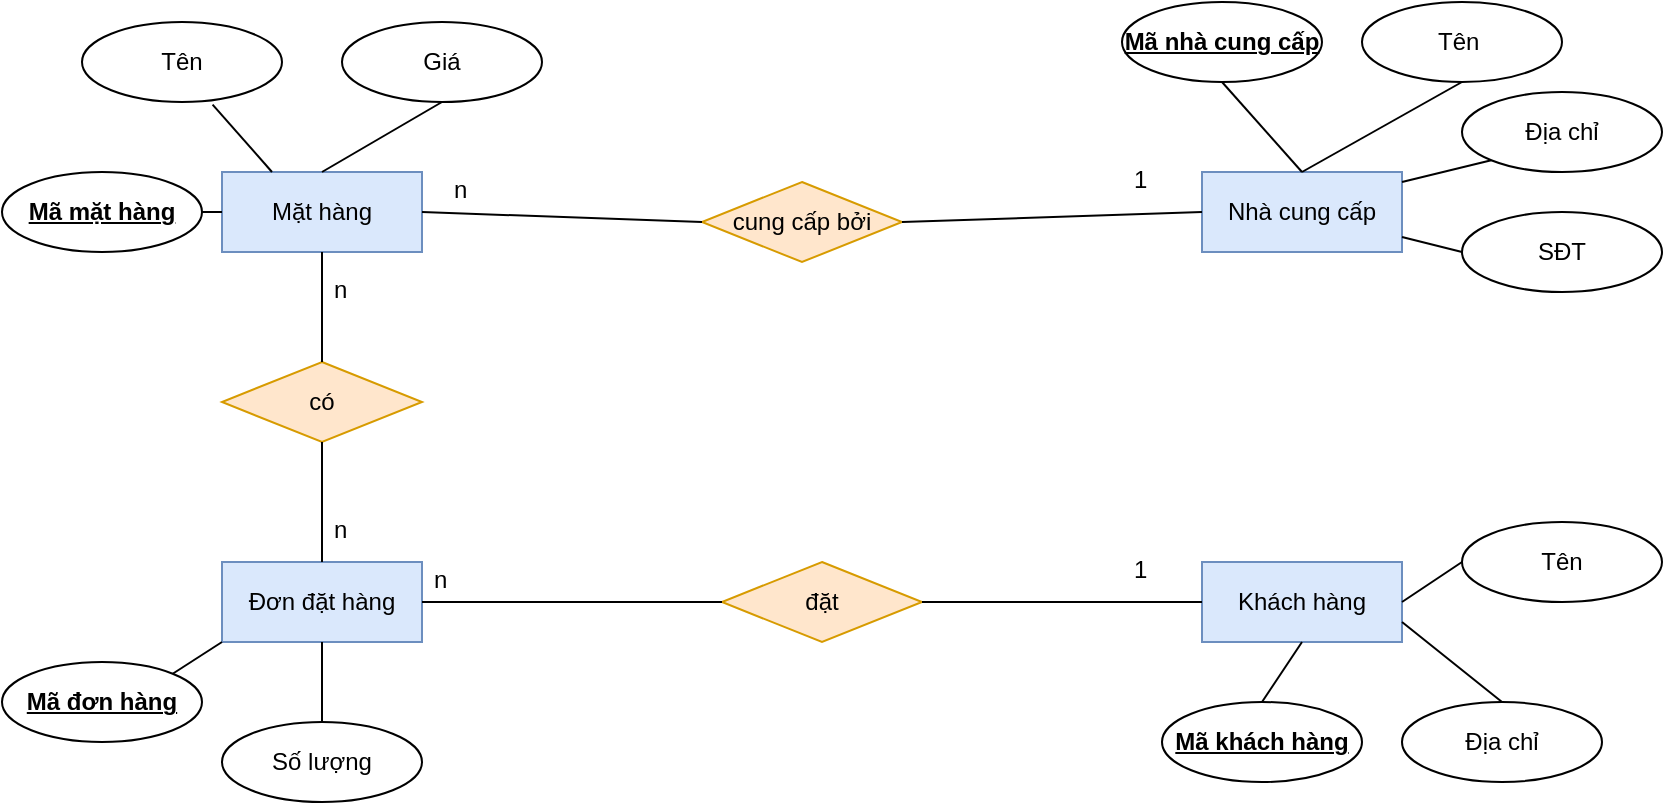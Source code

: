 <mxfile version="14.8.6" type="github" pages="2">
  <diagram id="mv8RBhBeNP8rz2Sbl9xh" name="Page-1">
    <mxGraphModel dx="1609" dy="421" grid="1" gridSize="10" guides="1" tooltips="1" connect="1" arrows="1" fold="1" page="1" pageScale="1" pageWidth="827" pageHeight="1169" math="0" shadow="0">
      <root>
        <mxCell id="0" />
        <mxCell id="1" parent="0" />
        <mxCell id="IXatOdltlv221_80leF_-1" value="Đơn đặt hàng" style="whiteSpace=wrap;html=1;align=center;fillColor=#dae8fc;strokeColor=#6c8ebf;" parent="1" vertex="1">
          <mxGeometry x="100" y="760" width="100" height="40" as="geometry" />
        </mxCell>
        <mxCell id="IXatOdltlv221_80leF_-2" value="Khách hàng" style="whiteSpace=wrap;html=1;align=center;fillColor=#dae8fc;strokeColor=#6c8ebf;" parent="1" vertex="1">
          <mxGeometry x="590" y="760" width="100" height="40" as="geometry" />
        </mxCell>
        <mxCell id="IXatOdltlv221_80leF_-3" value="Nhà cung cấp" style="whiteSpace=wrap;html=1;align=center;fillColor=#dae8fc;strokeColor=#6c8ebf;" parent="1" vertex="1">
          <mxGeometry x="590" y="565" width="100" height="40" as="geometry" />
        </mxCell>
        <mxCell id="IXatOdltlv221_80leF_-4" value="Mặt hàng" style="whiteSpace=wrap;html=1;align=center;fillColor=#dae8fc;strokeColor=#6c8ebf;" parent="1" vertex="1">
          <mxGeometry x="100" y="565" width="100" height="40" as="geometry" />
        </mxCell>
        <mxCell id="IXatOdltlv221_80leF_-6" value="cung cấp bởi" style="shape=rhombus;perimeter=rhombusPerimeter;whiteSpace=wrap;html=1;align=center;fillColor=#ffe6cc;strokeColor=#d79b00;" parent="1" vertex="1">
          <mxGeometry x="340" y="570" width="100" height="40" as="geometry" />
        </mxCell>
        <mxCell id="IXatOdltlv221_80leF_-8" value="có" style="shape=rhombus;perimeter=rhombusPerimeter;whiteSpace=wrap;html=1;align=center;fillColor=#ffe6cc;strokeColor=#d79b00;" parent="1" vertex="1">
          <mxGeometry x="100" y="660" width="100" height="40" as="geometry" />
        </mxCell>
        <mxCell id="IXatOdltlv221_80leF_-9" value="đặt" style="shape=rhombus;perimeter=rhombusPerimeter;whiteSpace=wrap;html=1;align=center;fillColor=#ffe6cc;strokeColor=#d79b00;" parent="1" vertex="1">
          <mxGeometry x="350" y="760" width="100" height="40" as="geometry" />
        </mxCell>
        <mxCell id="IXatOdltlv221_80leF_-10" value="" style="endArrow=none;html=1;rounded=0;exitX=1;exitY=0.5;exitDx=0;exitDy=0;entryX=0;entryY=0.5;entryDx=0;entryDy=0;" parent="1" source="IXatOdltlv221_80leF_-1" target="IXatOdltlv221_80leF_-9" edge="1">
          <mxGeometry relative="1" as="geometry">
            <mxPoint x="320" y="650" as="sourcePoint" />
            <mxPoint x="480" y="650" as="targetPoint" />
          </mxGeometry>
        </mxCell>
        <mxCell id="IXatOdltlv221_80leF_-11" value="" style="endArrow=none;html=1;rounded=0;exitX=0.5;exitY=1;exitDx=0;exitDy=0;entryX=0.5;entryY=0;entryDx=0;entryDy=0;" parent="1" source="IXatOdltlv221_80leF_-4" target="IXatOdltlv221_80leF_-8" edge="1">
          <mxGeometry relative="1" as="geometry">
            <mxPoint x="330" y="660" as="sourcePoint" />
            <mxPoint x="490" y="660" as="targetPoint" />
          </mxGeometry>
        </mxCell>
        <mxCell id="IXatOdltlv221_80leF_-12" value="" style="endArrow=none;html=1;rounded=0;exitX=0.5;exitY=0;exitDx=0;exitDy=0;" parent="1" source="IXatOdltlv221_80leF_-1" target="IXatOdltlv221_80leF_-8" edge="1">
          <mxGeometry relative="1" as="geometry">
            <mxPoint x="340" y="670" as="sourcePoint" />
            <mxPoint x="500" y="670" as="targetPoint" />
          </mxGeometry>
        </mxCell>
        <mxCell id="IXatOdltlv221_80leF_-13" value="" style="endArrow=none;html=1;rounded=0;exitX=1;exitY=0.5;exitDx=0;exitDy=0;entryX=0;entryY=0.5;entryDx=0;entryDy=0;" parent="1" source="IXatOdltlv221_80leF_-4" target="IXatOdltlv221_80leF_-6" edge="1">
          <mxGeometry relative="1" as="geometry">
            <mxPoint x="350" y="680" as="sourcePoint" />
            <mxPoint x="510" y="680" as="targetPoint" />
          </mxGeometry>
        </mxCell>
        <mxCell id="IXatOdltlv221_80leF_-14" value="" style="endArrow=none;html=1;rounded=0;exitX=1;exitY=0.5;exitDx=0;exitDy=0;entryX=0;entryY=0.5;entryDx=0;entryDy=0;" parent="1" source="IXatOdltlv221_80leF_-6" target="IXatOdltlv221_80leF_-3" edge="1">
          <mxGeometry relative="1" as="geometry">
            <mxPoint x="360" y="690" as="sourcePoint" />
            <mxPoint x="520" y="690" as="targetPoint" />
          </mxGeometry>
        </mxCell>
        <mxCell id="IXatOdltlv221_80leF_-15" value="" style="endArrow=none;html=1;rounded=0;exitX=1;exitY=0.5;exitDx=0;exitDy=0;entryX=0;entryY=0.5;entryDx=0;entryDy=0;" parent="1" source="IXatOdltlv221_80leF_-9" target="IXatOdltlv221_80leF_-2" edge="1">
          <mxGeometry relative="1" as="geometry">
            <mxPoint x="370" y="700" as="sourcePoint" />
            <mxPoint x="530" y="700" as="targetPoint" />
          </mxGeometry>
        </mxCell>
        <mxCell id="IXatOdltlv221_80leF_-17" value="SĐT" style="ellipse;whiteSpace=wrap;html=1;align=center;" parent="1" vertex="1">
          <mxGeometry x="720" y="585" width="100" height="40" as="geometry" />
        </mxCell>
        <mxCell id="IXatOdltlv221_80leF_-18" value="Địa chỉ" style="ellipse;whiteSpace=wrap;html=1;align=center;" parent="1" vertex="1">
          <mxGeometry x="720" y="525" width="100" height="40" as="geometry" />
        </mxCell>
        <mxCell id="IXatOdltlv221_80leF_-19" value="Tên&amp;nbsp;" style="ellipse;whiteSpace=wrap;html=1;align=center;" parent="1" vertex="1">
          <mxGeometry x="670" y="480" width="100" height="40" as="geometry" />
        </mxCell>
        <mxCell id="IXatOdltlv221_80leF_-20" value="Tên" style="ellipse;whiteSpace=wrap;html=1;align=center;" parent="1" vertex="1">
          <mxGeometry x="30" y="490" width="100" height="40" as="geometry" />
        </mxCell>
        <mxCell id="IXatOdltlv221_80leF_-21" value="Giá" style="ellipse;whiteSpace=wrap;html=1;align=center;" parent="1" vertex="1">
          <mxGeometry x="160" y="490" width="100" height="40" as="geometry" />
        </mxCell>
        <mxCell id="IXatOdltlv221_80leF_-23" value="Số lượng" style="ellipse;whiteSpace=wrap;html=1;align=center;" parent="1" vertex="1">
          <mxGeometry x="100" y="840" width="100" height="40" as="geometry" />
        </mxCell>
        <mxCell id="IXatOdltlv221_80leF_-24" value="1" style="text;strokeColor=none;fillColor=none;spacingLeft=4;spacingRight=4;overflow=hidden;rotatable=0;points=[[0,0.5],[1,0.5]];portConstraint=eastwest;fontSize=12;" parent="1" vertex="1">
          <mxGeometry x="550" y="750" width="40" height="30" as="geometry" />
        </mxCell>
        <mxCell id="IXatOdltlv221_80leF_-25" value="n" style="text;strokeColor=none;fillColor=none;spacingLeft=4;spacingRight=4;overflow=hidden;rotatable=0;points=[[0,0.5],[1,0.5]];portConstraint=eastwest;fontSize=12;" parent="1" vertex="1">
          <mxGeometry x="150" y="730" width="40" height="30" as="geometry" />
        </mxCell>
        <mxCell id="IXatOdltlv221_80leF_-26" value="n" style="text;strokeColor=none;fillColor=none;spacingLeft=4;spacingRight=4;overflow=hidden;rotatable=0;points=[[0,0.5],[1,0.5]];portConstraint=eastwest;fontSize=12;" parent="1" vertex="1">
          <mxGeometry x="150" y="610" width="40" height="30" as="geometry" />
        </mxCell>
        <mxCell id="IXatOdltlv221_80leF_-27" value="n" style="text;strokeColor=none;fillColor=none;spacingLeft=4;spacingRight=4;overflow=hidden;rotatable=0;points=[[0,0.5],[1,0.5]];portConstraint=eastwest;fontSize=12;" parent="1" vertex="1">
          <mxGeometry x="210" y="560" width="40" height="30" as="geometry" />
        </mxCell>
        <mxCell id="IXatOdltlv221_80leF_-28" value="1" style="text;strokeColor=none;fillColor=none;spacingLeft=4;spacingRight=4;overflow=hidden;rotatable=0;points=[[0,0.5],[1,0.5]];portConstraint=eastwest;fontSize=12;" parent="1" vertex="1">
          <mxGeometry x="550" y="555" width="40" height="30" as="geometry" />
        </mxCell>
        <mxCell id="IXatOdltlv221_80leF_-29" value="n" style="text;strokeColor=none;fillColor=none;spacingLeft=4;spacingRight=4;overflow=hidden;rotatable=0;points=[[0,0.5],[1,0.5]];portConstraint=eastwest;fontSize=12;" parent="1" vertex="1">
          <mxGeometry x="200" y="755" width="40" height="20" as="geometry" />
        </mxCell>
        <mxCell id="IXatOdltlv221_80leF_-31" value="" style="endArrow=none;html=1;rounded=0;exitX=0.5;exitY=1;exitDx=0;exitDy=0;entryX=0.5;entryY=0;entryDx=0;entryDy=0;" parent="1" source="IXatOdltlv221_80leF_-1" target="IXatOdltlv221_80leF_-23" edge="1">
          <mxGeometry relative="1" as="geometry">
            <mxPoint x="320" y="750" as="sourcePoint" />
            <mxPoint x="480" y="750" as="targetPoint" />
          </mxGeometry>
        </mxCell>
        <mxCell id="IXatOdltlv221_80leF_-33" value="" style="endArrow=none;html=1;rounded=0;exitX=0.653;exitY=1.033;exitDx=0;exitDy=0;entryX=0.25;entryY=0;entryDx=0;entryDy=0;exitPerimeter=0;" parent="1" source="IXatOdltlv221_80leF_-20" target="IXatOdltlv221_80leF_-4" edge="1">
          <mxGeometry relative="1" as="geometry">
            <mxPoint x="160" y="810" as="sourcePoint" />
            <mxPoint x="160" y="850" as="targetPoint" />
          </mxGeometry>
        </mxCell>
        <mxCell id="IXatOdltlv221_80leF_-34" value="" style="endArrow=none;html=1;rounded=0;exitX=0.5;exitY=1;exitDx=0;exitDy=0;entryX=0.5;entryY=0;entryDx=0;entryDy=0;" parent="1" source="IXatOdltlv221_80leF_-19" target="IXatOdltlv221_80leF_-3" edge="1">
          <mxGeometry relative="1" as="geometry">
            <mxPoint x="170" y="820" as="sourcePoint" />
            <mxPoint x="170" y="860" as="targetPoint" />
          </mxGeometry>
        </mxCell>
        <mxCell id="IXatOdltlv221_80leF_-35" value="" style="endArrow=none;html=1;rounded=0;exitX=0.5;exitY=1;exitDx=0;exitDy=0;entryX=0.5;entryY=0;entryDx=0;entryDy=0;" parent="1" source="IXatOdltlv221_80leF_-21" target="IXatOdltlv221_80leF_-4" edge="1">
          <mxGeometry relative="1" as="geometry">
            <mxPoint x="180" y="830" as="sourcePoint" />
            <mxPoint x="180" y="870" as="targetPoint" />
          </mxGeometry>
        </mxCell>
        <mxCell id="IXatOdltlv221_80leF_-36" value="" style="endArrow=none;html=1;rounded=0;exitX=0;exitY=1;exitDx=0;exitDy=0;" parent="1" source="IXatOdltlv221_80leF_-18" edge="1">
          <mxGeometry relative="1" as="geometry">
            <mxPoint x="190" y="840" as="sourcePoint" />
            <mxPoint x="690" y="570" as="targetPoint" />
          </mxGeometry>
        </mxCell>
        <mxCell id="IXatOdltlv221_80leF_-37" value="" style="endArrow=none;html=1;rounded=0;exitX=0;exitY=0.5;exitDx=0;exitDy=0;" parent="1" source="IXatOdltlv221_80leF_-17" target="IXatOdltlv221_80leF_-3" edge="1">
          <mxGeometry relative="1" as="geometry">
            <mxPoint x="200" y="850" as="sourcePoint" />
            <mxPoint x="200" y="890" as="targetPoint" />
          </mxGeometry>
        </mxCell>
        <mxCell id="IXatOdltlv221_80leF_-38" value="Tên" style="ellipse;whiteSpace=wrap;html=1;align=center;" parent="1" vertex="1">
          <mxGeometry x="720" y="740" width="100" height="40" as="geometry" />
        </mxCell>
        <mxCell id="IXatOdltlv221_80leF_-39" value="Địa chỉ" style="ellipse;whiteSpace=wrap;html=1;align=center;" parent="1" vertex="1">
          <mxGeometry x="690" y="830" width="100" height="40" as="geometry" />
        </mxCell>
        <mxCell id="IXatOdltlv221_80leF_-41" value="" style="endArrow=none;html=1;rounded=0;entryX=1;entryY=0.75;entryDx=0;entryDy=0;exitX=0.5;exitY=0;exitDx=0;exitDy=0;" parent="1" source="IXatOdltlv221_80leF_-39" target="IXatOdltlv221_80leF_-2" edge="1">
          <mxGeometry relative="1" as="geometry">
            <mxPoint x="730" y="830" as="sourcePoint" />
            <mxPoint x="160" y="850" as="targetPoint" />
          </mxGeometry>
        </mxCell>
        <mxCell id="IXatOdltlv221_80leF_-42" value="" style="endArrow=none;html=1;rounded=0;exitX=0;exitY=0.5;exitDx=0;exitDy=0;entryX=1;entryY=0.5;entryDx=0;entryDy=0;" parent="1" source="IXatOdltlv221_80leF_-38" target="IXatOdltlv221_80leF_-2" edge="1">
          <mxGeometry relative="1" as="geometry">
            <mxPoint x="170" y="820" as="sourcePoint" />
            <mxPoint x="170" y="860" as="targetPoint" />
          </mxGeometry>
        </mxCell>
        <mxCell id="IXatOdltlv221_80leF_-44" value="Mã đơn hàng" style="ellipse;whiteSpace=wrap;html=1;align=center;fontStyle=5;" parent="1" vertex="1">
          <mxGeometry x="-10" y="810" width="100" height="40" as="geometry" />
        </mxCell>
        <mxCell id="IXatOdltlv221_80leF_-45" value="Mã nhà cung cấp" style="ellipse;whiteSpace=wrap;html=1;align=center;fontStyle=5;" parent="1" vertex="1">
          <mxGeometry x="550" y="480" width="100" height="40" as="geometry" />
        </mxCell>
        <mxCell id="IXatOdltlv221_80leF_-46" value="Mã mặt hàng" style="ellipse;whiteSpace=wrap;html=1;align=center;fontStyle=5;" parent="1" vertex="1">
          <mxGeometry x="-10" y="565" width="100" height="40" as="geometry" />
        </mxCell>
        <mxCell id="IXatOdltlv221_80leF_-48" value="Mã khách hàng" style="ellipse;whiteSpace=wrap;html=1;align=center;fontStyle=5;" parent="1" vertex="1">
          <mxGeometry x="570" y="830" width="100" height="40" as="geometry" />
        </mxCell>
        <mxCell id="IXatOdltlv221_80leF_-50" value="" style="endArrow=none;html=1;rounded=0;exitX=1;exitY=0;exitDx=0;exitDy=0;entryX=0;entryY=1;entryDx=0;entryDy=0;" parent="1" source="IXatOdltlv221_80leF_-44" target="IXatOdltlv221_80leF_-1" edge="1">
          <mxGeometry relative="1" as="geometry">
            <mxPoint x="160" y="810" as="sourcePoint" />
            <mxPoint x="160" y="850" as="targetPoint" />
          </mxGeometry>
        </mxCell>
        <mxCell id="IXatOdltlv221_80leF_-51" value="" style="endArrow=none;html=1;rounded=0;exitX=1;exitY=0.5;exitDx=0;exitDy=0;entryX=0;entryY=0.5;entryDx=0;entryDy=0;" parent="1" source="IXatOdltlv221_80leF_-46" target="IXatOdltlv221_80leF_-4" edge="1">
          <mxGeometry relative="1" as="geometry">
            <mxPoint x="170" y="820" as="sourcePoint" />
            <mxPoint x="170" y="860" as="targetPoint" />
          </mxGeometry>
        </mxCell>
        <mxCell id="IXatOdltlv221_80leF_-52" value="" style="endArrow=none;html=1;rounded=0;exitX=0.5;exitY=1;exitDx=0;exitDy=0;entryX=0.5;entryY=0;entryDx=0;entryDy=0;" parent="1" source="IXatOdltlv221_80leF_-45" target="IXatOdltlv221_80leF_-3" edge="1">
          <mxGeometry relative="1" as="geometry">
            <mxPoint x="180" y="830" as="sourcePoint" />
            <mxPoint x="180" y="870" as="targetPoint" />
          </mxGeometry>
        </mxCell>
        <mxCell id="IXatOdltlv221_80leF_-53" value="" style="endArrow=none;html=1;rounded=0;exitX=0.5;exitY=1;exitDx=0;exitDy=0;entryX=0.5;entryY=0;entryDx=0;entryDy=0;" parent="1" source="IXatOdltlv221_80leF_-2" target="IXatOdltlv221_80leF_-48" edge="1">
          <mxGeometry relative="1" as="geometry">
            <mxPoint x="190" y="840" as="sourcePoint" />
            <mxPoint x="190" y="880" as="targetPoint" />
          </mxGeometry>
        </mxCell>
      </root>
    </mxGraphModel>
  </diagram>
  <diagram id="XjlvxOo7t_Dg8KdTtVGc" name="Page-2">
    <mxGraphModel dx="782" dy="421" grid="1" gridSize="10" guides="1" tooltips="1" connect="1" arrows="1" fold="1" page="1" pageScale="1" pageWidth="827" pageHeight="1169" math="0" shadow="0">
      <root>
        <mxCell id="LY6R_Js-3bQTXguNfcxW-0" />
        <mxCell id="LY6R_Js-3bQTXguNfcxW-1" parent="LY6R_Js-3bQTXguNfcxW-0" />
        <mxCell id="LY6R_Js-3bQTXguNfcxW-2" value="Nhà cung cấp" style="shape=table;startSize=30;container=1;collapsible=1;childLayout=tableLayout;fixedRows=1;rowLines=0;fontStyle=1;align=center;resizeLast=1;" vertex="1" parent="LY6R_Js-3bQTXguNfcxW-1">
          <mxGeometry x="150" y="600" width="180" height="160" as="geometry" />
        </mxCell>
        <mxCell id="LY6R_Js-3bQTXguNfcxW-3" value="" style="shape=partialRectangle;collapsible=0;dropTarget=0;pointerEvents=0;fillColor=none;top=0;left=0;bottom=1;right=0;points=[[0,0.5],[1,0.5]];portConstraint=eastwest;" vertex="1" parent="LY6R_Js-3bQTXguNfcxW-2">
          <mxGeometry y="30" width="180" height="30" as="geometry" />
        </mxCell>
        <mxCell id="LY6R_Js-3bQTXguNfcxW-4" value="PK" style="shape=partialRectangle;connectable=0;fillColor=none;top=0;left=0;bottom=0;right=0;fontStyle=1;overflow=hidden;" vertex="1" parent="LY6R_Js-3bQTXguNfcxW-3">
          <mxGeometry width="30" height="30" as="geometry" />
        </mxCell>
        <mxCell id="LY6R_Js-3bQTXguNfcxW-5" value="Mã nhà cung cấp" style="shape=partialRectangle;connectable=0;fillColor=none;top=0;left=0;bottom=0;right=0;align=left;spacingLeft=6;fontStyle=5;overflow=hidden;" vertex="1" parent="LY6R_Js-3bQTXguNfcxW-3">
          <mxGeometry x="30" width="150" height="30" as="geometry" />
        </mxCell>
        <mxCell id="LY6R_Js-3bQTXguNfcxW-6" value="" style="shape=partialRectangle;collapsible=0;dropTarget=0;pointerEvents=0;fillColor=none;top=0;left=0;bottom=0;right=0;points=[[0,0.5],[1,0.5]];portConstraint=eastwest;" vertex="1" parent="LY6R_Js-3bQTXguNfcxW-2">
          <mxGeometry y="60" width="180" height="30" as="geometry" />
        </mxCell>
        <mxCell id="LY6R_Js-3bQTXguNfcxW-7" value="" style="shape=partialRectangle;connectable=0;fillColor=none;top=0;left=0;bottom=0;right=0;editable=1;overflow=hidden;" vertex="1" parent="LY6R_Js-3bQTXguNfcxW-6">
          <mxGeometry width="30" height="30" as="geometry" />
        </mxCell>
        <mxCell id="LY6R_Js-3bQTXguNfcxW-8" value="Tên nhà cung cấp" style="shape=partialRectangle;connectable=0;fillColor=none;top=0;left=0;bottom=0;right=0;align=left;spacingLeft=6;overflow=hidden;" vertex="1" parent="LY6R_Js-3bQTXguNfcxW-6">
          <mxGeometry x="30" width="150" height="30" as="geometry" />
        </mxCell>
        <mxCell id="LY6R_Js-3bQTXguNfcxW-9" value="" style="shape=partialRectangle;collapsible=0;dropTarget=0;pointerEvents=0;fillColor=none;top=0;left=0;bottom=0;right=0;points=[[0,0.5],[1,0.5]];portConstraint=eastwest;" vertex="1" parent="LY6R_Js-3bQTXguNfcxW-2">
          <mxGeometry y="90" width="180" height="30" as="geometry" />
        </mxCell>
        <mxCell id="LY6R_Js-3bQTXguNfcxW-10" value="" style="shape=partialRectangle;connectable=0;fillColor=none;top=0;left=0;bottom=0;right=0;editable=1;overflow=hidden;" vertex="1" parent="LY6R_Js-3bQTXguNfcxW-9">
          <mxGeometry width="30" height="30" as="geometry" />
        </mxCell>
        <mxCell id="LY6R_Js-3bQTXguNfcxW-11" value="Địa chỉ " style="shape=partialRectangle;connectable=0;fillColor=none;top=0;left=0;bottom=0;right=0;align=left;spacingLeft=6;overflow=hidden;" vertex="1" parent="LY6R_Js-3bQTXguNfcxW-9">
          <mxGeometry x="30" width="150" height="30" as="geometry" />
        </mxCell>
        <mxCell id="LY6R_Js-3bQTXguNfcxW-12" value="" style="shape=partialRectangle;collapsible=0;dropTarget=0;pointerEvents=0;fillColor=none;top=0;left=0;bottom=0;right=0;points=[[0,0.5],[1,0.5]];portConstraint=eastwest;" vertex="1" parent="LY6R_Js-3bQTXguNfcxW-2">
          <mxGeometry y="120" width="180" height="30" as="geometry" />
        </mxCell>
        <mxCell id="LY6R_Js-3bQTXguNfcxW-13" value="" style="shape=partialRectangle;connectable=0;fillColor=none;top=0;left=0;bottom=0;right=0;editable=1;overflow=hidden;" vertex="1" parent="LY6R_Js-3bQTXguNfcxW-12">
          <mxGeometry width="30" height="30" as="geometry" />
        </mxCell>
        <mxCell id="LY6R_Js-3bQTXguNfcxW-14" value="SĐT" style="shape=partialRectangle;connectable=0;fillColor=none;top=0;left=0;bottom=0;right=0;align=left;spacingLeft=6;overflow=hidden;" vertex="1" parent="LY6R_Js-3bQTXguNfcxW-12">
          <mxGeometry x="30" width="150" height="30" as="geometry" />
        </mxCell>
        <mxCell id="LY6R_Js-3bQTXguNfcxW-15" value="Mặt hàng" style="shape=table;startSize=30;container=1;collapsible=1;childLayout=tableLayout;fixedRows=1;rowLines=0;fontStyle=1;align=center;resizeLast=1;" vertex="1" parent="LY6R_Js-3bQTXguNfcxW-1">
          <mxGeometry x="540" y="590" width="180" height="160" as="geometry" />
        </mxCell>
        <mxCell id="LY6R_Js-3bQTXguNfcxW-16" value="" style="shape=partialRectangle;collapsible=0;dropTarget=0;pointerEvents=0;fillColor=none;top=0;left=0;bottom=1;right=0;points=[[0,0.5],[1,0.5]];portConstraint=eastwest;" vertex="1" parent="LY6R_Js-3bQTXguNfcxW-15">
          <mxGeometry y="30" width="180" height="30" as="geometry" />
        </mxCell>
        <mxCell id="LY6R_Js-3bQTXguNfcxW-17" value="PK" style="shape=partialRectangle;connectable=0;fillColor=none;top=0;left=0;bottom=0;right=0;fontStyle=1;overflow=hidden;" vertex="1" parent="LY6R_Js-3bQTXguNfcxW-16">
          <mxGeometry width="30" height="30" as="geometry" />
        </mxCell>
        <mxCell id="LY6R_Js-3bQTXguNfcxW-18" value="Mã mặt hàng" style="shape=partialRectangle;connectable=0;fillColor=none;top=0;left=0;bottom=0;right=0;align=left;spacingLeft=6;fontStyle=5;overflow=hidden;" vertex="1" parent="LY6R_Js-3bQTXguNfcxW-16">
          <mxGeometry x="30" width="150" height="30" as="geometry" />
        </mxCell>
        <mxCell id="LY6R_Js-3bQTXguNfcxW-19" value="" style="shape=partialRectangle;collapsible=0;dropTarget=0;pointerEvents=0;fillColor=none;top=0;left=0;bottom=0;right=0;points=[[0,0.5],[1,0.5]];portConstraint=eastwest;" vertex="1" parent="LY6R_Js-3bQTXguNfcxW-15">
          <mxGeometry y="60" width="180" height="30" as="geometry" />
        </mxCell>
        <mxCell id="LY6R_Js-3bQTXguNfcxW-20" value="" style="shape=partialRectangle;connectable=0;fillColor=none;top=0;left=0;bottom=0;right=0;editable=1;overflow=hidden;" vertex="1" parent="LY6R_Js-3bQTXguNfcxW-19">
          <mxGeometry width="30" height="30" as="geometry" />
        </mxCell>
        <mxCell id="LY6R_Js-3bQTXguNfcxW-21" value="Tên mặt hàng" style="shape=partialRectangle;connectable=0;fillColor=none;top=0;left=0;bottom=0;right=0;align=left;spacingLeft=6;overflow=hidden;" vertex="1" parent="LY6R_Js-3bQTXguNfcxW-19">
          <mxGeometry x="30" width="150" height="30" as="geometry" />
        </mxCell>
        <mxCell id="LY6R_Js-3bQTXguNfcxW-22" value="" style="shape=partialRectangle;collapsible=0;dropTarget=0;pointerEvents=0;fillColor=none;top=0;left=0;bottom=0;right=0;points=[[0,0.5],[1,0.5]];portConstraint=eastwest;" vertex="1" parent="LY6R_Js-3bQTXguNfcxW-15">
          <mxGeometry y="90" width="180" height="30" as="geometry" />
        </mxCell>
        <mxCell id="LY6R_Js-3bQTXguNfcxW-23" value="" style="shape=partialRectangle;connectable=0;fillColor=none;top=0;left=0;bottom=0;right=0;editable=1;overflow=hidden;" vertex="1" parent="LY6R_Js-3bQTXguNfcxW-22">
          <mxGeometry width="30" height="30" as="geometry" />
        </mxCell>
        <mxCell id="LY6R_Js-3bQTXguNfcxW-24" value="Giá" style="shape=partialRectangle;connectable=0;fillColor=none;top=0;left=0;bottom=0;right=0;align=left;spacingLeft=6;overflow=hidden;" vertex="1" parent="LY6R_Js-3bQTXguNfcxW-22">
          <mxGeometry x="30" width="150" height="30" as="geometry" />
        </mxCell>
        <mxCell id="LY6R_Js-3bQTXguNfcxW-25" value="" style="shape=partialRectangle;collapsible=0;dropTarget=0;pointerEvents=0;fillColor=none;top=0;left=0;bottom=0;right=0;points=[[0,0.5],[1,0.5]];portConstraint=eastwest;" vertex="1" parent="LY6R_Js-3bQTXguNfcxW-15">
          <mxGeometry y="120" width="180" height="30" as="geometry" />
        </mxCell>
        <mxCell id="LY6R_Js-3bQTXguNfcxW-26" value="FK" style="shape=partialRectangle;connectable=0;fillColor=none;top=0;left=0;bottom=0;right=0;editable=1;overflow=hidden;fontStyle=1" vertex="1" parent="LY6R_Js-3bQTXguNfcxW-25">
          <mxGeometry width="30" height="30" as="geometry" />
        </mxCell>
        <mxCell id="LY6R_Js-3bQTXguNfcxW-27" value="Mã nhà cung cấp" style="shape=partialRectangle;connectable=0;fillColor=none;top=0;left=0;bottom=0;right=0;align=left;spacingLeft=6;overflow=hidden;" vertex="1" parent="LY6R_Js-3bQTXguNfcxW-25">
          <mxGeometry x="30" width="150" height="30" as="geometry" />
        </mxCell>
        <mxCell id="LY6R_Js-3bQTXguNfcxW-28" value="Đơn đặt hàng" style="shape=table;startSize=30;container=1;collapsible=1;childLayout=tableLayout;fixedRows=1;rowLines=0;fontStyle=1;align=center;resizeLast=1;" vertex="1" parent="LY6R_Js-3bQTXguNfcxW-1">
          <mxGeometry x="150" y="780" width="180" height="130" as="geometry" />
        </mxCell>
        <mxCell id="LY6R_Js-3bQTXguNfcxW-29" value="" style="shape=partialRectangle;collapsible=0;dropTarget=0;pointerEvents=0;fillColor=none;top=0;left=0;bottom=1;right=0;points=[[0,0.5],[1,0.5]];portConstraint=eastwest;" vertex="1" parent="LY6R_Js-3bQTXguNfcxW-28">
          <mxGeometry y="30" width="180" height="30" as="geometry" />
        </mxCell>
        <mxCell id="LY6R_Js-3bQTXguNfcxW-30" value="PK" style="shape=partialRectangle;connectable=0;fillColor=none;top=0;left=0;bottom=0;right=0;fontStyle=1;overflow=hidden;" vertex="1" parent="LY6R_Js-3bQTXguNfcxW-29">
          <mxGeometry width="30" height="30" as="geometry" />
        </mxCell>
        <mxCell id="LY6R_Js-3bQTXguNfcxW-31" value="Mã đơn đặt hàng" style="shape=partialRectangle;connectable=0;fillColor=none;top=0;left=0;bottom=0;right=0;align=left;spacingLeft=6;fontStyle=5;overflow=hidden;" vertex="1" parent="LY6R_Js-3bQTXguNfcxW-29">
          <mxGeometry x="30" width="150" height="30" as="geometry" />
        </mxCell>
        <mxCell id="LY6R_Js-3bQTXguNfcxW-32" value="" style="shape=partialRectangle;collapsible=0;dropTarget=0;pointerEvents=0;fillColor=none;top=0;left=0;bottom=0;right=0;points=[[0,0.5],[1,0.5]];portConstraint=eastwest;" vertex="1" parent="LY6R_Js-3bQTXguNfcxW-28">
          <mxGeometry y="60" width="180" height="30" as="geometry" />
        </mxCell>
        <mxCell id="LY6R_Js-3bQTXguNfcxW-33" value="" style="shape=partialRectangle;connectable=0;fillColor=none;top=0;left=0;bottom=0;right=0;editable=1;overflow=hidden;" vertex="1" parent="LY6R_Js-3bQTXguNfcxW-32">
          <mxGeometry width="30" height="30" as="geometry" />
        </mxCell>
        <mxCell id="LY6R_Js-3bQTXguNfcxW-34" value="Số lượng" style="shape=partialRectangle;connectable=0;fillColor=none;top=0;left=0;bottom=0;right=0;align=left;spacingLeft=6;overflow=hidden;" vertex="1" parent="LY6R_Js-3bQTXguNfcxW-32">
          <mxGeometry x="30" width="150" height="30" as="geometry" />
        </mxCell>
        <mxCell id="LY6R_Js-3bQTXguNfcxW-35" value="" style="shape=partialRectangle;collapsible=0;dropTarget=0;pointerEvents=0;fillColor=none;top=0;left=0;bottom=0;right=0;points=[[0,0.5],[1,0.5]];portConstraint=eastwest;" vertex="1" parent="LY6R_Js-3bQTXguNfcxW-28">
          <mxGeometry y="90" width="180" height="30" as="geometry" />
        </mxCell>
        <mxCell id="LY6R_Js-3bQTXguNfcxW-36" value="FK" style="shape=partialRectangle;connectable=0;fillColor=none;top=0;left=0;bottom=0;right=0;editable=1;overflow=hidden;fontStyle=1" vertex="1" parent="LY6R_Js-3bQTXguNfcxW-35">
          <mxGeometry width="30" height="30" as="geometry" />
        </mxCell>
        <mxCell id="LY6R_Js-3bQTXguNfcxW-37" value="Mã khách hàng" style="shape=partialRectangle;connectable=0;fillColor=none;top=0;left=0;bottom=0;right=0;align=left;spacingLeft=6;overflow=hidden;" vertex="1" parent="LY6R_Js-3bQTXguNfcxW-35">
          <mxGeometry x="30" width="150" height="30" as="geometry" />
        </mxCell>
        <mxCell id="3UeQ_0BDpi4RfPnDGkp_-0" value="Khách hàng" style="shape=table;startSize=30;container=1;collapsible=1;childLayout=tableLayout;fixedRows=1;rowLines=0;fontStyle=1;align=center;resizeLast=1;" vertex="1" parent="LY6R_Js-3bQTXguNfcxW-1">
          <mxGeometry x="340" y="920" width="180" height="130" as="geometry" />
        </mxCell>
        <mxCell id="3UeQ_0BDpi4RfPnDGkp_-1" value="" style="shape=partialRectangle;collapsible=0;dropTarget=0;pointerEvents=0;fillColor=none;top=0;left=0;bottom=1;right=0;points=[[0,0.5],[1,0.5]];portConstraint=eastwest;" vertex="1" parent="3UeQ_0BDpi4RfPnDGkp_-0">
          <mxGeometry y="30" width="180" height="30" as="geometry" />
        </mxCell>
        <mxCell id="3UeQ_0BDpi4RfPnDGkp_-2" value="PK" style="shape=partialRectangle;connectable=0;fillColor=none;top=0;left=0;bottom=0;right=0;fontStyle=1;overflow=hidden;" vertex="1" parent="3UeQ_0BDpi4RfPnDGkp_-1">
          <mxGeometry width="30" height="30" as="geometry" />
        </mxCell>
        <mxCell id="3UeQ_0BDpi4RfPnDGkp_-3" value="Mã khách hàng" style="shape=partialRectangle;connectable=0;fillColor=none;top=0;left=0;bottom=0;right=0;align=left;spacingLeft=6;fontStyle=5;overflow=hidden;" vertex="1" parent="3UeQ_0BDpi4RfPnDGkp_-1">
          <mxGeometry x="30" width="150" height="30" as="geometry" />
        </mxCell>
        <mxCell id="3UeQ_0BDpi4RfPnDGkp_-4" value="" style="shape=partialRectangle;collapsible=0;dropTarget=0;pointerEvents=0;fillColor=none;top=0;left=0;bottom=0;right=0;points=[[0,0.5],[1,0.5]];portConstraint=eastwest;" vertex="1" parent="3UeQ_0BDpi4RfPnDGkp_-0">
          <mxGeometry y="60" width="180" height="30" as="geometry" />
        </mxCell>
        <mxCell id="3UeQ_0BDpi4RfPnDGkp_-5" value="" style="shape=partialRectangle;connectable=0;fillColor=none;top=0;left=0;bottom=0;right=0;editable=1;overflow=hidden;" vertex="1" parent="3UeQ_0BDpi4RfPnDGkp_-4">
          <mxGeometry width="30" height="30" as="geometry" />
        </mxCell>
        <mxCell id="3UeQ_0BDpi4RfPnDGkp_-6" value="Tên KH" style="shape=partialRectangle;connectable=0;fillColor=none;top=0;left=0;bottom=0;right=0;align=left;spacingLeft=6;overflow=hidden;" vertex="1" parent="3UeQ_0BDpi4RfPnDGkp_-4">
          <mxGeometry x="30" width="150" height="30" as="geometry" />
        </mxCell>
        <mxCell id="3UeQ_0BDpi4RfPnDGkp_-7" value="" style="shape=partialRectangle;collapsible=0;dropTarget=0;pointerEvents=0;fillColor=none;top=0;left=0;bottom=0;right=0;points=[[0,0.5],[1,0.5]];portConstraint=eastwest;" vertex="1" parent="3UeQ_0BDpi4RfPnDGkp_-0">
          <mxGeometry y="90" width="180" height="30" as="geometry" />
        </mxCell>
        <mxCell id="3UeQ_0BDpi4RfPnDGkp_-8" value="" style="shape=partialRectangle;connectable=0;fillColor=none;top=0;left=0;bottom=0;right=0;editable=1;overflow=hidden;" vertex="1" parent="3UeQ_0BDpi4RfPnDGkp_-7">
          <mxGeometry width="30" height="30" as="geometry" />
        </mxCell>
        <mxCell id="3UeQ_0BDpi4RfPnDGkp_-9" value="Địa chỉ" style="shape=partialRectangle;connectable=0;fillColor=none;top=0;left=0;bottom=0;right=0;align=left;spacingLeft=6;overflow=hidden;" vertex="1" parent="3UeQ_0BDpi4RfPnDGkp_-7">
          <mxGeometry x="30" width="150" height="30" as="geometry" />
        </mxCell>
        <mxCell id="ag1ueS_cRKc27l8F10jO-0" value="" style="edgeStyle=entityRelationEdgeStyle;fontSize=12;html=1;endArrow=ERzeroToMany;startArrow=ERmandOne;" edge="1" parent="LY6R_Js-3bQTXguNfcxW-1" source="LY6R_Js-3bQTXguNfcxW-3" target="LY6R_Js-3bQTXguNfcxW-25">
          <mxGeometry width="100" height="100" relative="1" as="geometry">
            <mxPoint x="350" y="770" as="sourcePoint" />
            <mxPoint x="450" y="670" as="targetPoint" />
          </mxGeometry>
        </mxCell>
        <mxCell id="oxOLLsNRRWcPmOZz_Fo_-1" value="ĐơnDH_MặtHàng" style="shape=table;startSize=30;container=1;collapsible=1;childLayout=tableLayout;fixedRows=1;rowLines=0;fontStyle=1;align=center;resizeLast=1;" vertex="1" parent="LY6R_Js-3bQTXguNfcxW-1">
          <mxGeometry x="540" y="770" width="180" height="130" as="geometry" />
        </mxCell>
        <mxCell id="oxOLLsNRRWcPmOZz_Fo_-2" value="" style="shape=partialRectangle;collapsible=0;dropTarget=0;pointerEvents=0;fillColor=none;top=0;left=0;bottom=0;right=0;points=[[0,0.5],[1,0.5]];portConstraint=eastwest;" vertex="1" parent="oxOLLsNRRWcPmOZz_Fo_-1">
          <mxGeometry y="30" width="180" height="30" as="geometry" />
        </mxCell>
        <mxCell id="oxOLLsNRRWcPmOZz_Fo_-3" value="PK,FK1" style="shape=partialRectangle;connectable=0;fillColor=none;top=0;left=0;bottom=0;right=0;fontStyle=1;overflow=hidden;" vertex="1" parent="oxOLLsNRRWcPmOZz_Fo_-2">
          <mxGeometry width="60" height="30" as="geometry" />
        </mxCell>
        <mxCell id="oxOLLsNRRWcPmOZz_Fo_-4" value="Mã mặt hàng" style="shape=partialRectangle;connectable=0;fillColor=none;top=0;left=0;bottom=0;right=0;align=left;spacingLeft=6;fontStyle=5;overflow=hidden;" vertex="1" parent="oxOLLsNRRWcPmOZz_Fo_-2">
          <mxGeometry x="60" width="120" height="30" as="geometry" />
        </mxCell>
        <mxCell id="oxOLLsNRRWcPmOZz_Fo_-5" value="" style="shape=partialRectangle;collapsible=0;dropTarget=0;pointerEvents=0;fillColor=none;top=0;left=0;bottom=1;right=0;points=[[0,0.5],[1,0.5]];portConstraint=eastwest;" vertex="1" parent="oxOLLsNRRWcPmOZz_Fo_-1">
          <mxGeometry y="60" width="180" height="30" as="geometry" />
        </mxCell>
        <mxCell id="oxOLLsNRRWcPmOZz_Fo_-6" value="PK,FK2" style="shape=partialRectangle;connectable=0;fillColor=none;top=0;left=0;bottom=0;right=0;fontStyle=1;overflow=hidden;" vertex="1" parent="oxOLLsNRRWcPmOZz_Fo_-5">
          <mxGeometry width="60" height="30" as="geometry" />
        </mxCell>
        <mxCell id="oxOLLsNRRWcPmOZz_Fo_-7" value="Mã đơn đặt hàng" style="shape=partialRectangle;connectable=0;fillColor=none;top=0;left=0;bottom=0;right=0;align=left;spacingLeft=6;fontStyle=5;overflow=hidden;" vertex="1" parent="oxOLLsNRRWcPmOZz_Fo_-5">
          <mxGeometry x="60" width="120" height="30" as="geometry" />
        </mxCell>
        <mxCell id="oxOLLsNRRWcPmOZz_Fo_-11" value="" style="shape=partialRectangle;collapsible=0;dropTarget=0;pointerEvents=0;fillColor=none;top=0;left=0;bottom=0;right=0;points=[[0,0.5],[1,0.5]];portConstraint=eastwest;" vertex="1" parent="oxOLLsNRRWcPmOZz_Fo_-1">
          <mxGeometry y="90" width="180" height="30" as="geometry" />
        </mxCell>
        <mxCell id="oxOLLsNRRWcPmOZz_Fo_-12" value="" style="shape=partialRectangle;connectable=0;fillColor=none;top=0;left=0;bottom=0;right=0;editable=1;overflow=hidden;" vertex="1" parent="oxOLLsNRRWcPmOZz_Fo_-11">
          <mxGeometry width="60" height="30" as="geometry" />
        </mxCell>
        <mxCell id="oxOLLsNRRWcPmOZz_Fo_-13" value="" style="shape=partialRectangle;connectable=0;fillColor=none;top=0;left=0;bottom=0;right=0;align=left;spacingLeft=6;overflow=hidden;" vertex="1" parent="oxOLLsNRRWcPmOZz_Fo_-11">
          <mxGeometry x="60" width="120" height="30" as="geometry" />
        </mxCell>
        <mxCell id="oxOLLsNRRWcPmOZz_Fo_-14" value="" style="edgeStyle=entityRelationEdgeStyle;fontSize=12;html=1;endArrow=ERzeroToMany;startArrow=ERmandOne;exitX=1;exitY=0.5;exitDx=0;exitDy=0;" edge="1" parent="LY6R_Js-3bQTXguNfcxW-1" source="LY6R_Js-3bQTXguNfcxW-29" target="oxOLLsNRRWcPmOZz_Fo_-5">
          <mxGeometry width="100" height="100" relative="1" as="geometry">
            <mxPoint x="350" y="870" as="sourcePoint" />
            <mxPoint x="450" y="770" as="targetPoint" />
          </mxGeometry>
        </mxCell>
        <mxCell id="oxOLLsNRRWcPmOZz_Fo_-15" value="" style="edgeStyle=orthogonalEdgeStyle;fontSize=12;html=1;endArrow=ERzeroToMany;startArrow=ERmandOne;exitX=0;exitY=0.5;exitDx=0;exitDy=0;entryX=0;entryY=0.5;entryDx=0;entryDy=0;" edge="1" parent="LY6R_Js-3bQTXguNfcxW-1" source="LY6R_Js-3bQTXguNfcxW-16" target="oxOLLsNRRWcPmOZz_Fo_-2">
          <mxGeometry width="100" height="100" relative="1" as="geometry">
            <mxPoint x="340" y="855" as="sourcePoint" />
            <mxPoint x="460" y="885" as="targetPoint" />
            <Array as="points">
              <mxPoint x="480" y="635" />
              <mxPoint x="480" y="815" />
            </Array>
          </mxGeometry>
        </mxCell>
        <mxCell id="oxOLLsNRRWcPmOZz_Fo_-16" value="" style="edgeStyle=orthogonalEdgeStyle;fontSize=12;html=1;endArrow=ERzeroToMany;startArrow=ERzeroToOne;entryX=0;entryY=0.5;entryDx=0;entryDy=0;exitX=0;exitY=0.5;exitDx=0;exitDy=0;" edge="1" parent="LY6R_Js-3bQTXguNfcxW-1" source="3UeQ_0BDpi4RfPnDGkp_-1" target="LY6R_Js-3bQTXguNfcxW-35">
          <mxGeometry width="100" height="100" relative="1" as="geometry">
            <mxPoint x="350" y="970" as="sourcePoint" />
            <mxPoint x="450" y="870" as="targetPoint" />
            <Array as="points">
              <mxPoint x="120" y="975" />
              <mxPoint x="120" y="885" />
            </Array>
          </mxGeometry>
        </mxCell>
      </root>
    </mxGraphModel>
  </diagram>
</mxfile>
